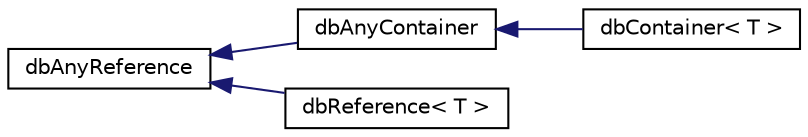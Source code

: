 digraph "Graphical Class Hierarchy"
{
 // INTERACTIVE_SVG=YES
 // LATEX_PDF_SIZE
  edge [fontname="Helvetica",fontsize="10",labelfontname="Helvetica",labelfontsize="10"];
  node [fontname="Helvetica",fontsize="10",shape=record];
  rankdir="LR";
  Node0 [label="dbAnyReference",height=0.2,width=0.4,color="black", fillcolor="white", style="filled",URL="$classdbAnyReference.html",tooltip=" "];
  Node0 -> Node1 [dir="back",color="midnightblue",fontsize="10",style="solid",fontname="Helvetica"];
  Node1 [label="dbAnyContainer",height=0.2,width=0.4,color="black", fillcolor="white", style="filled",URL="$classdbAnyContainer.html",tooltip=" "];
  Node1 -> Node2 [dir="back",color="midnightblue",fontsize="10",style="solid",fontname="Helvetica"];
  Node2 [label="dbContainer\< T \>",height=0.2,width=0.4,color="black", fillcolor="white", style="filled",URL="$classdbContainer.html",tooltip=" "];
  Node0 -> Node3 [dir="back",color="midnightblue",fontsize="10",style="solid",fontname="Helvetica"];
  Node3 [label="dbReference\< T \>",height=0.2,width=0.4,color="black", fillcolor="white", style="filled",URL="$classdbReference.html",tooltip=" "];
}
